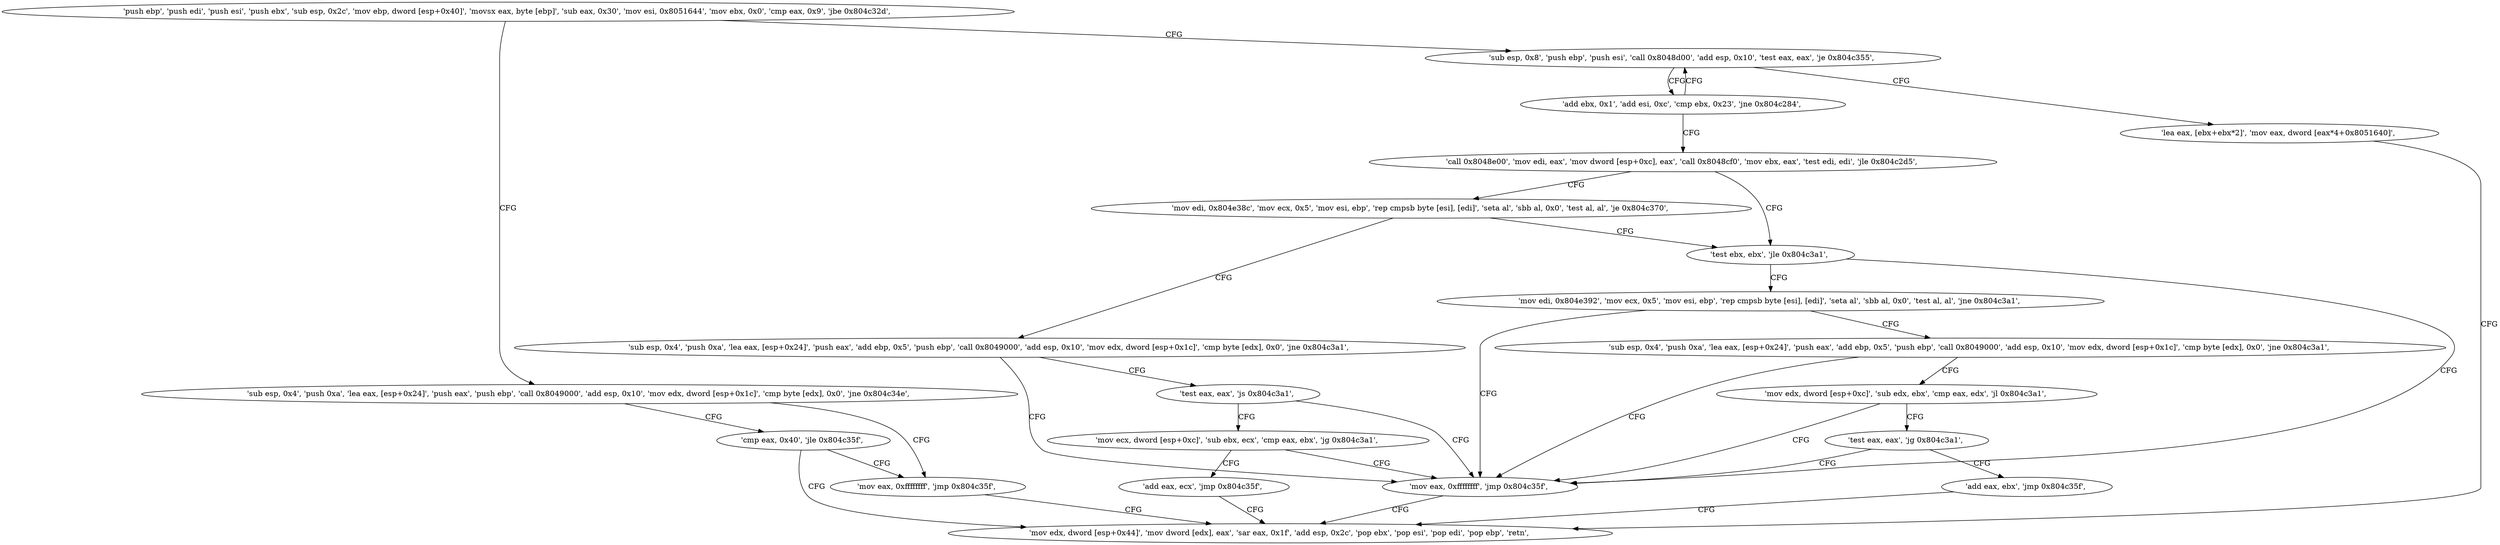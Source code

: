 digraph "func" {
"134529631" [label = "'push ebp', 'push edi', 'push esi', 'push ebx', 'sub esp, 0x2c', 'mov ebp, dword [esp+0x40]', 'movsx eax, byte [ebp]', 'sub eax, 0x30', 'mov esi, 0x8051644', 'mov ebx, 0x0', 'cmp eax, 0x9', 'jbe 0x804c32d', " ]
"134529837" [label = "'sub esp, 0x4', 'push 0xa', 'lea eax, [esp+0x24]', 'push eax', 'push ebp', 'call 0x8049000', 'add esp, 0x10', 'mov edx, dword [esp+0x1c]', 'cmp byte [edx], 0x0', 'jne 0x804c34e', " ]
"134529668" [label = "'sub esp, 0x8', 'push ebp', 'push esi', 'call 0x8048d00', 'add esp, 0x10', 'test eax, eax', 'je 0x804c355', " ]
"134529870" [label = "'mov eax, 0xffffffff', 'jmp 0x804c35f', " ]
"134529865" [label = "'cmp eax, 0x40', 'jle 0x804c35f', " ]
"134529877" [label = "'lea eax, [ebx+ebx*2]', 'mov eax, dword [eax*4+0x8051640]', " ]
"134529689" [label = "'add ebx, 0x1', 'add esi, 0xc', 'cmp ebx, 0x23', 'jne 0x804c284', " ]
"134529887" [label = "'mov edx, dword [esp+0x44]', 'mov dword [edx], eax', 'sar eax, 0x1f', 'add esp, 0x2c', 'pop ebx', 'pop esi', 'pop edi', 'pop ebp', 'retn', " ]
"134529700" [label = "'call 0x8048e00', 'mov edi, eax', 'mov dword [esp+0xc], eax', 'call 0x8048cf0', 'mov ebx, eax', 'test edi, edi', 'jle 0x804c2d5', " ]
"134529749" [label = "'test ebx, ebx', 'jle 0x804c3a1', " ]
"134529722" [label = "'mov edi, 0x804e38c', 'mov ecx, 0x5', 'mov esi, ebp', 'rep cmpsb byte [esi], [edi]', 'seta al', 'sbb al, 0x0', 'test al, al', 'je 0x804c370', " ]
"134529953" [label = "'mov eax, 0xffffffff', 'jmp 0x804c35f', " ]
"134529757" [label = "'mov edi, 0x804e392', 'mov ecx, 0x5', 'mov esi, ebp', 'rep cmpsb byte [esi], [edi]', 'seta al', 'sbb al, 0x0', 'test al, al', 'jne 0x804c3a1', " ]
"134529904" [label = "'sub esp, 0x4', 'push 0xa', 'lea eax, [esp+0x24]', 'push eax', 'add ebp, 0x5', 'push ebp', 'call 0x8049000', 'add esp, 0x10', 'mov edx, dword [esp+0x1c]', 'cmp byte [edx], 0x0', 'jne 0x804c3a1', " ]
"134529784" [label = "'sub esp, 0x4', 'push 0xa', 'lea eax, [esp+0x24]', 'push eax', 'add ebp, 0x5', 'push ebp', 'call 0x8049000', 'add esp, 0x10', 'mov edx, dword [esp+0x1c]', 'cmp byte [edx], 0x0', 'jne 0x804c3a1', " ]
"134529935" [label = "'test eax, eax', 'js 0x804c3a1', " ]
"134529819" [label = "'mov edx, dword [esp+0xc]', 'sub edx, ebx', 'cmp eax, edx', 'jl 0x804c3a1', " ]
"134529939" [label = "'mov ecx, dword [esp+0xc]', 'sub ebx, ecx', 'cmp eax, ebx', 'jg 0x804c3a1', " ]
"134529829" [label = "'test eax, eax', 'jg 0x804c3a1', " ]
"134529949" [label = "'add eax, ecx', 'jmp 0x804c35f', " ]
"134529833" [label = "'add eax, ebx', 'jmp 0x804c35f', " ]
"134529631" -> "134529837" [ label = "CFG" ]
"134529631" -> "134529668" [ label = "CFG" ]
"134529837" -> "134529870" [ label = "CFG" ]
"134529837" -> "134529865" [ label = "CFG" ]
"134529668" -> "134529877" [ label = "CFG" ]
"134529668" -> "134529689" [ label = "CFG" ]
"134529870" -> "134529887" [ label = "CFG" ]
"134529865" -> "134529887" [ label = "CFG" ]
"134529865" -> "134529870" [ label = "CFG" ]
"134529877" -> "134529887" [ label = "CFG" ]
"134529689" -> "134529668" [ label = "CFG" ]
"134529689" -> "134529700" [ label = "CFG" ]
"134529700" -> "134529749" [ label = "CFG" ]
"134529700" -> "134529722" [ label = "CFG" ]
"134529749" -> "134529953" [ label = "CFG" ]
"134529749" -> "134529757" [ label = "CFG" ]
"134529722" -> "134529904" [ label = "CFG" ]
"134529722" -> "134529749" [ label = "CFG" ]
"134529953" -> "134529887" [ label = "CFG" ]
"134529757" -> "134529953" [ label = "CFG" ]
"134529757" -> "134529784" [ label = "CFG" ]
"134529904" -> "134529953" [ label = "CFG" ]
"134529904" -> "134529935" [ label = "CFG" ]
"134529784" -> "134529953" [ label = "CFG" ]
"134529784" -> "134529819" [ label = "CFG" ]
"134529935" -> "134529953" [ label = "CFG" ]
"134529935" -> "134529939" [ label = "CFG" ]
"134529819" -> "134529953" [ label = "CFG" ]
"134529819" -> "134529829" [ label = "CFG" ]
"134529939" -> "134529953" [ label = "CFG" ]
"134529939" -> "134529949" [ label = "CFG" ]
"134529829" -> "134529953" [ label = "CFG" ]
"134529829" -> "134529833" [ label = "CFG" ]
"134529949" -> "134529887" [ label = "CFG" ]
"134529833" -> "134529887" [ label = "CFG" ]
}
